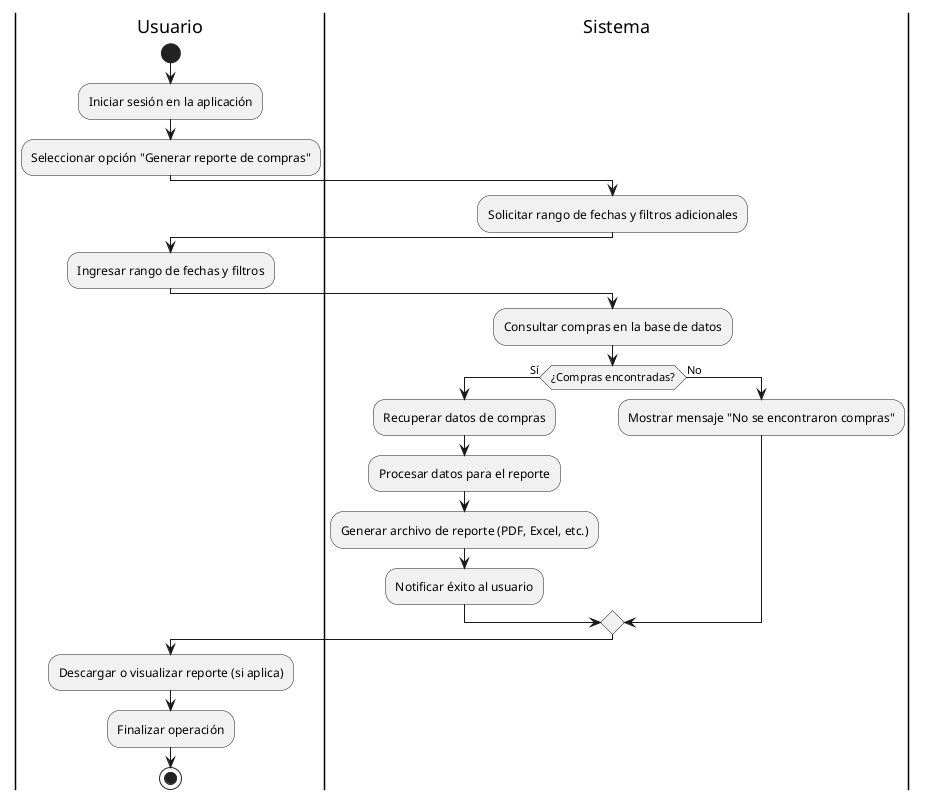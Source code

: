 @startuml
|Usuario|
start
:Iniciar sesión en la aplicación;
:Seleccionar opción "Generar reporte de compras";

|Sistema|
:Solicitar rango de fechas y filtros adicionales;

|Usuario|
:Ingresar rango de fechas y filtros;

|Sistema|
:Consultar compras en la base de datos;

if (¿Compras encontradas?) then (Sí)
    :Recuperar datos de compras;
    :Procesar datos para el reporte;
    :Generar archivo de reporte (PDF, Excel, etc.);
    :Notificar éxito al usuario;
else (No)
    :Mostrar mensaje "No se encontraron compras";
endif

|Usuario|
:Descargar o visualizar reporte (si aplica);
:Finalizar operación;
stop
@enduml
